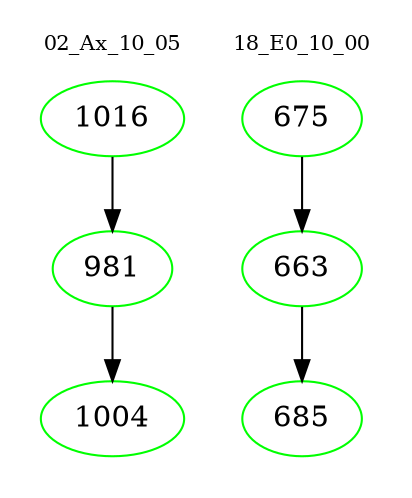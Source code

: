 digraph{
subgraph cluster_0 {
color = white
label = "02_Ax_10_05";
fontsize=10;
T0_1016 [label="1016", color="green"]
T0_1016 -> T0_981 [color="black"]
T0_981 [label="981", color="green"]
T0_981 -> T0_1004 [color="black"]
T0_1004 [label="1004", color="green"]
}
subgraph cluster_1 {
color = white
label = "18_E0_10_00";
fontsize=10;
T1_675 [label="675", color="green"]
T1_675 -> T1_663 [color="black"]
T1_663 [label="663", color="green"]
T1_663 -> T1_685 [color="black"]
T1_685 [label="685", color="green"]
}
}
